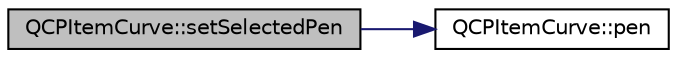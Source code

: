 digraph "QCPItemCurve::setSelectedPen"
{
 // LATEX_PDF_SIZE
  edge [fontname="Helvetica",fontsize="10",labelfontname="Helvetica",labelfontsize="10"];
  node [fontname="Helvetica",fontsize="10",shape=record];
  rankdir="LR";
  Node1 [label="QCPItemCurve::setSelectedPen",height=0.2,width=0.4,color="black", fillcolor="grey75", style="filled", fontcolor="black",tooltip=" "];
  Node1 -> Node2 [color="midnightblue",fontsize="10",style="solid",fontname="Helvetica"];
  Node2 [label="QCPItemCurve::pen",height=0.2,width=0.4,color="black", fillcolor="white", style="filled",URL="$classQCPItemCurve.html#aefe2e9affaa9c70f434a076def4a7ea5",tooltip=" "];
}
